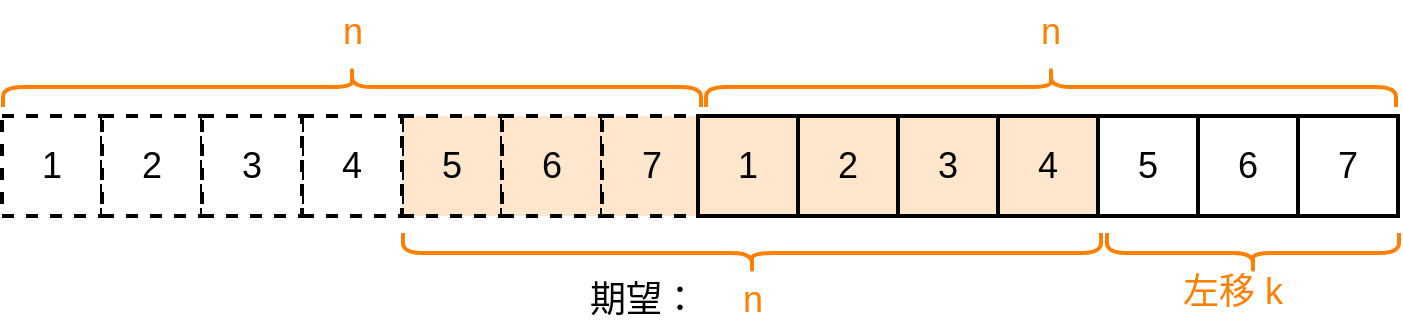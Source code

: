<mxfile version="14.2.9" type="github">
  <diagram id="NVDKqLr8IE1Bb5WD2R6u" name="第 1 页">
    <mxGraphModel dx="670" dy="1062" grid="0" gridSize="10" guides="1" tooltips="1" connect="1" arrows="1" fold="1" page="0" pageScale="1" pageWidth="827" pageHeight="1169" math="0" shadow="0">
      <root>
        <mxCell id="0" />
        <mxCell id="1" parent="0" />
        <mxCell id="H68XGiu1IfXkq-LczCAe-1" value="1" style="rounded=0;whiteSpace=wrap;html=1;strokeWidth=2;fontSize=18;dashed=1;" vertex="1" parent="1">
          <mxGeometry x="107" y="230" width="50" height="50" as="geometry" />
        </mxCell>
        <mxCell id="H68XGiu1IfXkq-LczCAe-2" value="2" style="rounded=0;whiteSpace=wrap;html=1;strokeWidth=2;fontSize=18;dashed=1;" vertex="1" parent="1">
          <mxGeometry x="157" y="230" width="50" height="50" as="geometry" />
        </mxCell>
        <mxCell id="H68XGiu1IfXkq-LczCAe-3" value="5" style="rounded=0;whiteSpace=wrap;html=1;strokeWidth=2;fontSize=18;fillColor=#FFE6CC;dashed=1;" vertex="1" parent="1">
          <mxGeometry x="307" y="230" width="50" height="50" as="geometry" />
        </mxCell>
        <mxCell id="H68XGiu1IfXkq-LczCAe-4" value="6" style="rounded=0;whiteSpace=wrap;html=1;strokeWidth=2;fontSize=18;fillColor=#FFE6CC;dashed=1;" vertex="1" parent="1">
          <mxGeometry x="357" y="230" width="50" height="50" as="geometry" />
        </mxCell>
        <mxCell id="H68XGiu1IfXkq-LczCAe-5" value="4" style="rounded=0;whiteSpace=wrap;html=1;strokeWidth=2;fontSize=18;fillColor=#FFFFFF;dashed=1;" vertex="1" parent="1">
          <mxGeometry x="257" y="230" width="50" height="50" as="geometry" />
        </mxCell>
        <mxCell id="H68XGiu1IfXkq-LczCAe-6" value="3" style="rounded=0;whiteSpace=wrap;html=1;strokeWidth=2;fontSize=18;dashed=1;" vertex="1" parent="1">
          <mxGeometry x="207" y="230" width="50" height="50" as="geometry" />
        </mxCell>
        <mxCell id="H68XGiu1IfXkq-LczCAe-7" value="7" style="rounded=0;whiteSpace=wrap;html=1;strokeWidth=2;fontSize=18;fillColor=#FFE6CC;dashed=1;" vertex="1" parent="1">
          <mxGeometry x="407" y="230" width="50" height="50" as="geometry" />
        </mxCell>
        <mxCell id="H68XGiu1IfXkq-LczCAe-15" value="" style="shape=curlyBracket;whiteSpace=wrap;html=1;rounded=1;labelBackgroundColor=none;fillColor=#FFE6CC;fontSize=18;strokeWidth=2;rotation=90;strokeColor=#FF8000;" vertex="1" parent="1">
          <mxGeometry x="272" y="41" width="20" height="349" as="geometry" />
        </mxCell>
        <mxCell id="H68XGiu1IfXkq-LczCAe-16" value="n" style="text;html=1;strokeColor=none;fillColor=none;align=center;verticalAlign=middle;whiteSpace=wrap;rounded=0;labelBackgroundColor=none;fontSize=18;fontColor=#FF8000;" vertex="1" parent="1">
          <mxGeometry x="244.5" y="172" width="75" height="32" as="geometry" />
        </mxCell>
        <mxCell id="H68XGiu1IfXkq-LczCAe-20" value="" style="shape=curlyBracket;whiteSpace=wrap;html=1;rounded=1;labelBackgroundColor=none;fillColor=#FFE6CC;fontSize=18;strokeWidth=2;rotation=90;strokeColor=#FF8000;" vertex="1" parent="1">
          <mxGeometry x="621.5" y="43" width="20" height="345" as="geometry" />
        </mxCell>
        <mxCell id="H68XGiu1IfXkq-LczCAe-21" value="n" style="text;html=1;strokeColor=none;fillColor=none;align=center;verticalAlign=middle;whiteSpace=wrap;rounded=0;labelBackgroundColor=none;fontSize=18;fontColor=#FF8000;" vertex="1" parent="1">
          <mxGeometry x="594" y="172" width="75" height="32" as="geometry" />
        </mxCell>
        <mxCell id="H68XGiu1IfXkq-LczCAe-22" value="期望：" style="text;html=1;strokeColor=none;fillColor=none;align=center;verticalAlign=middle;whiteSpace=wrap;rounded=0;labelBackgroundColor=none;fontSize=18;" vertex="1" parent="1">
          <mxGeometry x="379" y="306" width="98" height="32" as="geometry" />
        </mxCell>
        <mxCell id="H68XGiu1IfXkq-LczCAe-23" value="" style="shape=curlyBracket;whiteSpace=wrap;html=1;rounded=1;labelBackgroundColor=none;fillColor=#FFE6CC;fontSize=18;strokeWidth=2;rotation=90;strokeColor=#FF8000;direction=west;" vertex="1" parent="1">
          <mxGeometry x="472" y="124" width="20" height="349" as="geometry" />
        </mxCell>
        <mxCell id="H68XGiu1IfXkq-LczCAe-24" value="n" style="text;html=1;strokeColor=none;fillColor=none;align=center;verticalAlign=middle;whiteSpace=wrap;rounded=0;labelBackgroundColor=none;fontSize=18;fontColor=#FF8000;" vertex="1" parent="1">
          <mxGeometry x="444.5" y="306" width="75" height="32" as="geometry" />
        </mxCell>
        <mxCell id="H68XGiu1IfXkq-LczCAe-25" value="" style="shape=curlyBracket;whiteSpace=wrap;html=1;rounded=1;labelBackgroundColor=none;fillColor=#FFE6CC;fontSize=18;strokeWidth=2;rotation=90;strokeColor=#FF8000;direction=west;" vertex="1" parent="1">
          <mxGeometry x="722.5" y="225.5" width="20" height="146" as="geometry" />
        </mxCell>
        <mxCell id="H68XGiu1IfXkq-LczCAe-26" value="左移 k" style="text;html=1;strokeColor=none;fillColor=none;align=center;verticalAlign=middle;whiteSpace=wrap;rounded=0;labelBackgroundColor=none;fontSize=18;fontColor=#FF8000;" vertex="1" parent="1">
          <mxGeometry x="685" y="302" width="75" height="32" as="geometry" />
        </mxCell>
        <mxCell id="H68XGiu1IfXkq-LczCAe-8" value="1" style="rounded=0;whiteSpace=wrap;html=1;strokeWidth=2;fontSize=18;fillColor=#FFE6CC;" vertex="1" parent="1">
          <mxGeometry x="455" y="230" width="50" height="50" as="geometry" />
        </mxCell>
        <mxCell id="H68XGiu1IfXkq-LczCAe-9" value="2" style="rounded=0;whiteSpace=wrap;html=1;strokeWidth=2;fontSize=18;fillColor=#FFE6CC;" vertex="1" parent="1">
          <mxGeometry x="505" y="230" width="50" height="50" as="geometry" />
        </mxCell>
        <mxCell id="H68XGiu1IfXkq-LczCAe-10" value="5" style="rounded=0;whiteSpace=wrap;html=1;strokeWidth=2;fontSize=18;" vertex="1" parent="1">
          <mxGeometry x="655" y="230" width="50" height="50" as="geometry" />
        </mxCell>
        <mxCell id="H68XGiu1IfXkq-LczCAe-11" value="6" style="rounded=0;whiteSpace=wrap;html=1;strokeWidth=2;fontSize=18;" vertex="1" parent="1">
          <mxGeometry x="705" y="230" width="50" height="50" as="geometry" />
        </mxCell>
        <mxCell id="H68XGiu1IfXkq-LczCAe-12" value="4" style="rounded=0;whiteSpace=wrap;html=1;strokeWidth=2;fontSize=18;fillColor=#FFE6CC;" vertex="1" parent="1">
          <mxGeometry x="605" y="230" width="50" height="50" as="geometry" />
        </mxCell>
        <mxCell id="H68XGiu1IfXkq-LczCAe-13" value="3" style="rounded=0;whiteSpace=wrap;html=1;strokeWidth=2;fontSize=18;fillColor=#FFE6CC;" vertex="1" parent="1">
          <mxGeometry x="555" y="230" width="50" height="50" as="geometry" />
        </mxCell>
        <mxCell id="H68XGiu1IfXkq-LczCAe-14" value="7" style="rounded=0;whiteSpace=wrap;html=1;strokeWidth=2;fontSize=18;" vertex="1" parent="1">
          <mxGeometry x="755" y="230" width="50" height="50" as="geometry" />
        </mxCell>
      </root>
    </mxGraphModel>
  </diagram>
</mxfile>
